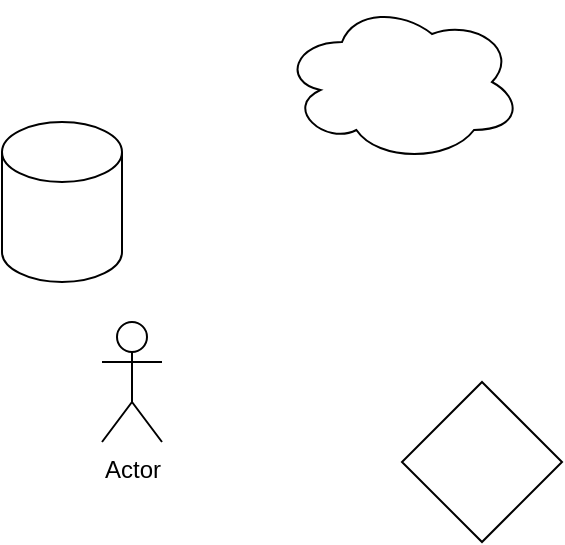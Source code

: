 <mxfile version="14.0.1" type="github">
  <diagram id="vAZIefLQRIcbAjtVQlLC" name="Page-1">
    <mxGraphModel dx="868" dy="450" grid="1" gridSize="10" guides="1" tooltips="1" connect="1" arrows="1" fold="1" page="1" pageScale="1" pageWidth="850" pageHeight="1100" math="0" shadow="0">
      <root>
        <mxCell id="0" />
        <mxCell id="1" parent="0" />
        <mxCell id="NfKt8cZ7WGTORgelv2Lz-1" value="" style="shape=cylinder3;whiteSpace=wrap;html=1;boundedLbl=1;backgroundOutline=1;size=15;" vertex="1" parent="1">
          <mxGeometry x="70" y="160" width="60" height="80" as="geometry" />
        </mxCell>
        <mxCell id="NfKt8cZ7WGTORgelv2Lz-2" value="" style="rhombus;whiteSpace=wrap;html=1;" vertex="1" parent="1">
          <mxGeometry x="270" y="290" width="80" height="80" as="geometry" />
        </mxCell>
        <mxCell id="NfKt8cZ7WGTORgelv2Lz-3" value="" style="ellipse;shape=cloud;whiteSpace=wrap;html=1;" vertex="1" parent="1">
          <mxGeometry x="210" y="100" width="120" height="80" as="geometry" />
        </mxCell>
        <mxCell id="NfKt8cZ7WGTORgelv2Lz-4" value="Actor" style="shape=umlActor;verticalLabelPosition=bottom;verticalAlign=top;html=1;outlineConnect=0;" vertex="1" parent="1">
          <mxGeometry x="120" y="260" width="30" height="60" as="geometry" />
        </mxCell>
      </root>
    </mxGraphModel>
  </diagram>
</mxfile>
